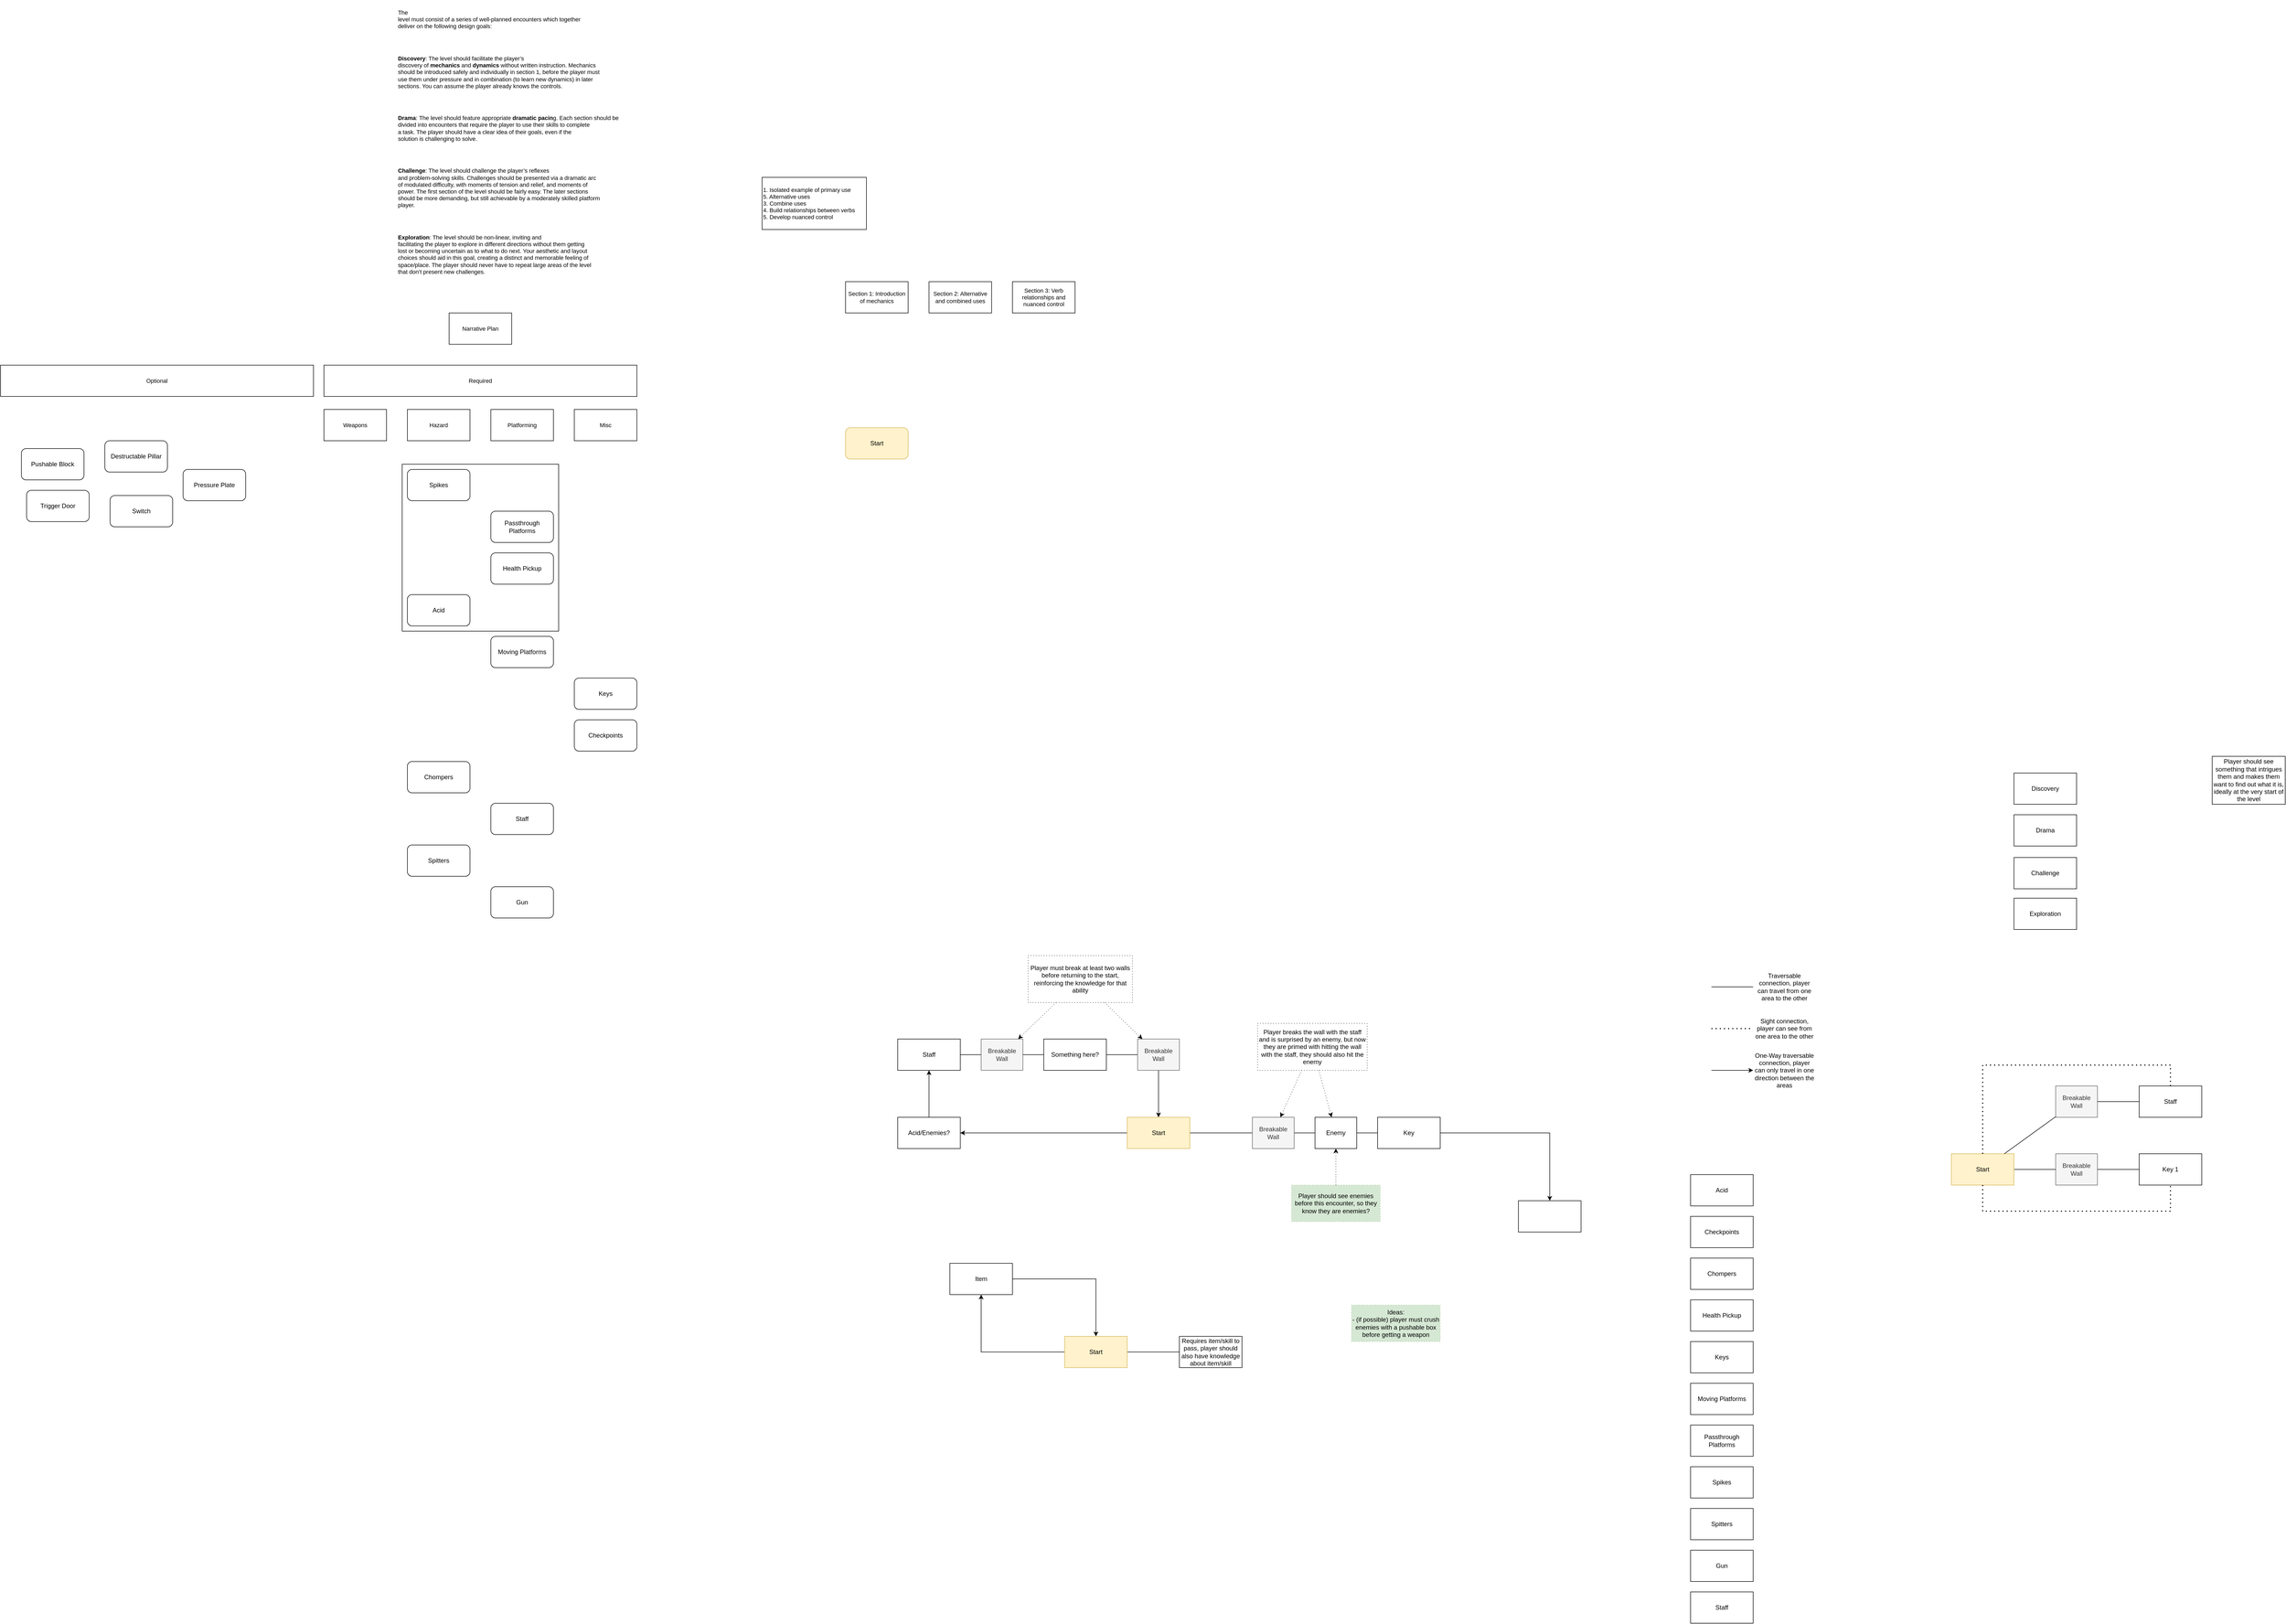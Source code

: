 <mxfile version="21.2.8" type="device">
  <diagram name="brainstorming" id="DPRoERqRR_pG9GchBE5e">
    <mxGraphModel dx="3593" dy="1739" grid="1" gridSize="10" guides="1" tooltips="1" connect="1" arrows="1" fold="1" page="0" pageScale="1" pageWidth="827" pageHeight="1169" math="0" shadow="0">
      <root>
        <mxCell id="0" />
        <mxCell id="1" parent="0" />
        <mxCell id="bWfCDgar9gF63O39ZOi7-63" value="" style="rounded=0;whiteSpace=wrap;html=1;fontFamily=Helvetica;fontSize=11;fontColor=default;" vertex="1" parent="1">
          <mxGeometry x="-1090" y="110" width="300" height="320" as="geometry" />
        </mxCell>
        <mxCell id="yx6jJu0DkROf84uWze2I-20" style="edgeStyle=orthogonalEdgeStyle;rounded=0;orthogonalLoop=1;jettySize=auto;html=1;" parent="1" source="yx6jJu0DkROf84uWze2I-28" target="yx6jJu0DkROf84uWze2I-6" edge="1">
          <mxGeometry relative="1" as="geometry" />
        </mxCell>
        <mxCell id="yx6jJu0DkROf84uWze2I-41" style="edgeStyle=orthogonalEdgeStyle;rounded=0;orthogonalLoop=1;jettySize=auto;html=1;" parent="1" source="yx6jJu0DkROf84uWze2I-3" target="yx6jJu0DkROf84uWze2I-40" edge="1">
          <mxGeometry relative="1" as="geometry" />
        </mxCell>
        <mxCell id="yx6jJu0DkROf84uWze2I-3" value="Key" style="rounded=0;whiteSpace=wrap;html=1;" parent="1" vertex="1">
          <mxGeometry x="780" y="1362" width="120" height="60" as="geometry" />
        </mxCell>
        <mxCell id="yx6jJu0DkROf84uWze2I-5" value="" style="endArrow=none;html=1;rounded=0;" parent="1" source="yx6jJu0DkROf84uWze2I-39" target="yx6jJu0DkROf84uWze2I-2" edge="1">
          <mxGeometry width="50" height="50" relative="1" as="geometry">
            <mxPoint x="425" y="1392" as="sourcePoint" />
            <mxPoint x="760" y="1445" as="targetPoint" />
          </mxGeometry>
        </mxCell>
        <mxCell id="yx6jJu0DkROf84uWze2I-17" style="edgeStyle=orthogonalEdgeStyle;rounded=0;orthogonalLoop=1;jettySize=auto;html=1;endArrow=none;endFill=0;" parent="1" source="yx6jJu0DkROf84uWze2I-2" target="yx6jJu0DkROf84uWze2I-14" edge="1">
          <mxGeometry relative="1" as="geometry" />
        </mxCell>
        <mxCell id="yx6jJu0DkROf84uWze2I-2" value="Breakable Wall" style="rounded=0;whiteSpace=wrap;html=1;fillColor=#f5f5f5;fontColor=#333333;strokeColor=#666666;" parent="1" vertex="1">
          <mxGeometry x="540" y="1362" width="80" height="60" as="geometry" />
        </mxCell>
        <mxCell id="yx6jJu0DkROf84uWze2I-6" value="Staff" style="rounded=0;whiteSpace=wrap;html=1;" parent="1" vertex="1">
          <mxGeometry x="-140" y="1212" width="120" height="60" as="geometry" />
        </mxCell>
        <mxCell id="yx6jJu0DkROf84uWze2I-11" value="" style="endArrow=none;html=1;rounded=0;endFill=0;edgeStyle=orthogonalEdgeStyle;" parent="1" source="yx6jJu0DkROf84uWze2I-23" target="yx6jJu0DkROf84uWze2I-10" edge="1">
          <mxGeometry width="50" height="50" relative="1" as="geometry">
            <mxPoint x="120" y="1202" as="sourcePoint" />
            <mxPoint x="360" y="1362" as="targetPoint" />
          </mxGeometry>
        </mxCell>
        <mxCell id="yx6jJu0DkROf84uWze2I-19" style="edgeStyle=orthogonalEdgeStyle;rounded=0;orthogonalLoop=1;jettySize=auto;html=1;" parent="1" source="yx6jJu0DkROf84uWze2I-10" target="yx6jJu0DkROf84uWze2I-39" edge="1">
          <mxGeometry relative="1" as="geometry">
            <mxPoint x="360" y="1352" as="targetPoint" />
          </mxGeometry>
        </mxCell>
        <mxCell id="yx6jJu0DkROf84uWze2I-10" value="Breakable Wall" style="rounded=0;whiteSpace=wrap;html=1;fillColor=#f5f5f5;fontColor=#333333;strokeColor=#666666;" parent="1" vertex="1">
          <mxGeometry x="320" y="1212" width="80" height="60" as="geometry" />
        </mxCell>
        <mxCell id="yx6jJu0DkROf84uWze2I-34" style="edgeStyle=orthogonalEdgeStyle;rounded=0;orthogonalLoop=1;jettySize=auto;html=1;endArrow=none;endFill=0;" parent="1" source="yx6jJu0DkROf84uWze2I-14" target="yx6jJu0DkROf84uWze2I-3" edge="1">
          <mxGeometry relative="1" as="geometry" />
        </mxCell>
        <mxCell id="yx6jJu0DkROf84uWze2I-14" value="Enemy" style="rounded=0;whiteSpace=wrap;html=1;" parent="1" vertex="1">
          <mxGeometry x="660" y="1362" width="80" height="60" as="geometry" />
        </mxCell>
        <mxCell id="yx6jJu0DkROf84uWze2I-16" value="Player breaks the wall with the staff and is surprised by an enemy, but now they are primed with hitting the wall with the staff, they should also hit the enemy" style="rounded=0;whiteSpace=wrap;dashed=1;strokeColor=default;dashPattern=1 4;perimeterSpacing=0;" parent="1" vertex="1">
          <mxGeometry x="550" y="1182" width="210" height="90" as="geometry" />
        </mxCell>
        <mxCell id="yx6jJu0DkROf84uWze2I-18" value="Player must break at least two walls before returning to the start, reinforcing the knowledge for that ability" style="rounded=0;whiteSpace=wrap;dashed=1;strokeColor=default;dashPattern=1 4;perimeterSpacing=0;" parent="1" vertex="1">
          <mxGeometry x="110" y="1052" width="200" height="90" as="geometry" />
        </mxCell>
        <mxCell id="yx6jJu0DkROf84uWze2I-22" value="" style="endArrow=none;html=1;rounded=0;endFill=0;edgeStyle=orthogonalEdgeStyle;" parent="1" source="yx6jJu0DkROf84uWze2I-6" target="yx6jJu0DkROf84uWze2I-21" edge="1">
          <mxGeometry width="50" height="50" relative="1" as="geometry">
            <mxPoint x="-30" y="1242" as="sourcePoint" />
            <mxPoint x="210" y="1242" as="targetPoint" />
          </mxGeometry>
        </mxCell>
        <mxCell id="yx6jJu0DkROf84uWze2I-21" value="Breakable Wall" style="rounded=0;whiteSpace=wrap;html=1;fillColor=#f5f5f5;fontColor=#333333;strokeColor=#666666;" parent="1" vertex="1">
          <mxGeometry x="20" y="1212" width="80" height="60" as="geometry" />
        </mxCell>
        <mxCell id="yx6jJu0DkROf84uWze2I-24" value="" style="endArrow=none;html=1;rounded=0;endFill=0;edgeStyle=orthogonalEdgeStyle;" parent="1" source="yx6jJu0DkROf84uWze2I-21" target="yx6jJu0DkROf84uWze2I-23" edge="1">
          <mxGeometry width="50" height="50" relative="1" as="geometry">
            <mxPoint x="90" y="1242" as="sourcePoint" />
            <mxPoint x="320" y="1242" as="targetPoint" />
          </mxGeometry>
        </mxCell>
        <mxCell id="yx6jJu0DkROf84uWze2I-23" value="Something here?" style="rounded=0;whiteSpace=wrap;html=1;" parent="1" vertex="1">
          <mxGeometry x="140" y="1212" width="120" height="60" as="geometry" />
        </mxCell>
        <mxCell id="yx6jJu0DkROf84uWze2I-26" value="" style="endArrow=classic;html=1;rounded=0;dashed=1;dashPattern=1 4;" parent="1" source="yx6jJu0DkROf84uWze2I-18" target="yx6jJu0DkROf84uWze2I-21" edge="1">
          <mxGeometry width="50" height="50" relative="1" as="geometry">
            <mxPoint y="1202" as="sourcePoint" />
            <mxPoint x="50" y="1152" as="targetPoint" />
          </mxGeometry>
        </mxCell>
        <mxCell id="yx6jJu0DkROf84uWze2I-27" value="" style="endArrow=classic;html=1;rounded=0;dashed=1;dashPattern=1 4;" parent="1" source="yx6jJu0DkROf84uWze2I-18" target="yx6jJu0DkROf84uWze2I-10" edge="1">
          <mxGeometry width="50" height="50" relative="1" as="geometry">
            <mxPoint x="172" y="1132" as="sourcePoint" />
            <mxPoint x="95" y="1222" as="targetPoint" />
          </mxGeometry>
        </mxCell>
        <mxCell id="yx6jJu0DkROf84uWze2I-29" value="" style="edgeStyle=orthogonalEdgeStyle;rounded=0;orthogonalLoop=1;jettySize=auto;html=1;" parent="1" source="yx6jJu0DkROf84uWze2I-39" target="yx6jJu0DkROf84uWze2I-28" edge="1">
          <mxGeometry relative="1" as="geometry">
            <mxPoint x="295" y="1392" as="sourcePoint" />
            <mxPoint x="-80" y="1272" as="targetPoint" />
          </mxGeometry>
        </mxCell>
        <mxCell id="yx6jJu0DkROf84uWze2I-28" value="Acid/Enemies?" style="rounded=0;whiteSpace=wrap;html=1;" parent="1" vertex="1">
          <mxGeometry x="-140" y="1362" width="120" height="60" as="geometry" />
        </mxCell>
        <mxCell id="yx6jJu0DkROf84uWze2I-30" value="" style="endArrow=classic;html=1;rounded=0;dashed=1;dashPattern=1 4;" parent="1" source="yx6jJu0DkROf84uWze2I-16" target="yx6jJu0DkROf84uWze2I-2" edge="1">
          <mxGeometry width="50" height="50" relative="1" as="geometry">
            <mxPoint x="570.45" y="1222" as="sourcePoint" />
            <mxPoint x="642.45" y="1292" as="targetPoint" />
          </mxGeometry>
        </mxCell>
        <mxCell id="yx6jJu0DkROf84uWze2I-31" value="" style="endArrow=classic;html=1;rounded=0;dashed=1;dashPattern=1 4;" parent="1" source="yx6jJu0DkROf84uWze2I-16" target="yx6jJu0DkROf84uWze2I-14" edge="1">
          <mxGeometry width="50" height="50" relative="1" as="geometry">
            <mxPoint x="770.8" y="1232" as="sourcePoint" />
            <mxPoint x="678.8" y="1362" as="targetPoint" />
          </mxGeometry>
        </mxCell>
        <mxCell id="yx6jJu0DkROf84uWze2I-32" value="Player should see enemies before this encounter, so they know they are enemies?" style="rounded=0;whiteSpace=wrap;dashed=1;strokeColor=#82b366;dashPattern=1 4;perimeterSpacing=0;fillColor=#d5e8d4;" parent="1" vertex="1">
          <mxGeometry x="615" y="1492" width="170" height="70" as="geometry" />
        </mxCell>
        <mxCell id="yx6jJu0DkROf84uWze2I-33" value="" style="endArrow=classic;html=1;rounded=0;dashed=1;dashPattern=1 4;" parent="1" source="yx6jJu0DkROf84uWze2I-32" target="yx6jJu0DkROf84uWze2I-14" edge="1">
          <mxGeometry width="50" height="50" relative="1" as="geometry">
            <mxPoint x="629.73" y="1462" as="sourcePoint" />
            <mxPoint x="654.73" y="1552" as="targetPoint" />
          </mxGeometry>
        </mxCell>
        <mxCell id="yx6jJu0DkROf84uWze2I-39" value="Start" style="rounded=0;whiteSpace=wrap;html=1;fillColor=#fff2cc;strokeColor=#d6b656;" parent="1" vertex="1">
          <mxGeometry x="300" y="1362" width="120" height="60" as="geometry" />
        </mxCell>
        <mxCell id="yx6jJu0DkROf84uWze2I-40" value="" style="rounded=0;whiteSpace=wrap;html=1;" parent="1" vertex="1">
          <mxGeometry x="1050" y="1522" width="120" height="60" as="geometry" />
        </mxCell>
        <mxCell id="yx6jJu0DkROf84uWze2I-64" style="edgeStyle=orthogonalEdgeStyle;rounded=0;orthogonalLoop=1;jettySize=auto;html=1;" parent="1" source="yx6jJu0DkROf84uWze2I-61" target="yx6jJu0DkROf84uWze2I-62" edge="1">
          <mxGeometry relative="1" as="geometry" />
        </mxCell>
        <mxCell id="yx6jJu0DkROf84uWze2I-66" style="edgeStyle=orthogonalEdgeStyle;rounded=0;orthogonalLoop=1;jettySize=auto;html=1;endArrow=none;endFill=0;" parent="1" source="yx6jJu0DkROf84uWze2I-61" target="yx6jJu0DkROf84uWze2I-63" edge="1">
          <mxGeometry relative="1" as="geometry" />
        </mxCell>
        <mxCell id="yx6jJu0DkROf84uWze2I-61" value="Start" style="rounded=0;whiteSpace=wrap;html=1;fillColor=#fff2cc;strokeColor=#d6b656;" parent="1" vertex="1">
          <mxGeometry x="180" y="1782" width="120" height="60" as="geometry" />
        </mxCell>
        <mxCell id="yx6jJu0DkROf84uWze2I-65" style="edgeStyle=orthogonalEdgeStyle;rounded=0;orthogonalLoop=1;jettySize=auto;html=1;" parent="1" source="yx6jJu0DkROf84uWze2I-62" target="yx6jJu0DkROf84uWze2I-61" edge="1">
          <mxGeometry relative="1" as="geometry" />
        </mxCell>
        <mxCell id="yx6jJu0DkROf84uWze2I-62" value="Item" style="rounded=0;whiteSpace=wrap;html=1;" parent="1" vertex="1">
          <mxGeometry x="-40" y="1642" width="120" height="60" as="geometry" />
        </mxCell>
        <mxCell id="yx6jJu0DkROf84uWze2I-63" value="Requires item/skill to pass, player should also have knowledge about item/skill" style="rounded=0;whiteSpace=wrap;html=1;" parent="1" vertex="1">
          <mxGeometry x="400" y="1782" width="120" height="60" as="geometry" />
        </mxCell>
        <mxCell id="yx6jJu0DkROf84uWze2I-67" value="Ideas:&#xa;- (if possible) player must crush enemies with a pushable box before getting a weapon" style="rounded=0;whiteSpace=wrap;dashed=1;strokeColor=#82b366;dashPattern=1 4;perimeterSpacing=0;fillColor=#d5e8d4;align=center;" parent="1" vertex="1">
          <mxGeometry x="730" y="1722" width="170" height="70" as="geometry" />
        </mxCell>
        <mxCell id="bWfCDgar9gF63O39ZOi7-1" value="Staff" style="rounded=0;whiteSpace=wrap;html=1;" vertex="1" parent="1">
          <mxGeometry x="2240" y="1302" width="120" height="60" as="geometry" />
        </mxCell>
        <mxCell id="bWfCDgar9gF63O39ZOi7-2" value="Breakable Wall" style="rounded=0;whiteSpace=wrap;html=1;fillColor=#f5f5f5;fontColor=#333333;strokeColor=#666666;" vertex="1" parent="1">
          <mxGeometry x="2080" y="1432" width="80" height="60" as="geometry" />
        </mxCell>
        <mxCell id="bWfCDgar9gF63O39ZOi7-3" style="edgeStyle=orthogonalEdgeStyle;rounded=0;orthogonalLoop=1;jettySize=auto;html=1;endArrow=none;endFill=0;" edge="1" parent="1" source="bWfCDgar9gF63O39ZOi7-4" target="bWfCDgar9gF63O39ZOi7-2">
          <mxGeometry relative="1" as="geometry" />
        </mxCell>
        <mxCell id="bWfCDgar9gF63O39ZOi7-4" value="Start" style="rounded=0;whiteSpace=wrap;html=1;fillColor=#fff2cc;strokeColor=#d6b656;" vertex="1" parent="1">
          <mxGeometry x="1880" y="1432" width="120" height="60" as="geometry" />
        </mxCell>
        <mxCell id="bWfCDgar9gF63O39ZOi7-5" value="" style="group;" vertex="1" connectable="0" parent="1">
          <mxGeometry x="1380" y="1472" width="120" height="860" as="geometry" />
        </mxCell>
        <mxCell id="bWfCDgar9gF63O39ZOi7-6" value="Acid" style="rounded=0;whiteSpace=wrap;html=1;" vertex="1" parent="bWfCDgar9gF63O39ZOi7-5">
          <mxGeometry width="120" height="60" as="geometry" />
        </mxCell>
        <mxCell id="bWfCDgar9gF63O39ZOi7-7" value="Checkpoints" style="rounded=0;whiteSpace=wrap;html=1;" vertex="1" parent="bWfCDgar9gF63O39ZOi7-5">
          <mxGeometry y="80" width="120" height="60" as="geometry" />
        </mxCell>
        <mxCell id="bWfCDgar9gF63O39ZOi7-8" value="Chompers" style="rounded=0;whiteSpace=wrap;html=1;" vertex="1" parent="bWfCDgar9gF63O39ZOi7-5">
          <mxGeometry y="160" width="120" height="60" as="geometry" />
        </mxCell>
        <mxCell id="bWfCDgar9gF63O39ZOi7-9" value="Health Pickup" style="rounded=0;whiteSpace=wrap;html=1;" vertex="1" parent="bWfCDgar9gF63O39ZOi7-5">
          <mxGeometry y="240" width="120" height="60" as="geometry" />
        </mxCell>
        <mxCell id="bWfCDgar9gF63O39ZOi7-10" value="Keys" style="rounded=0;whiteSpace=wrap;html=1;" vertex="1" parent="bWfCDgar9gF63O39ZOi7-5">
          <mxGeometry y="320" width="120" height="60" as="geometry" />
        </mxCell>
        <mxCell id="bWfCDgar9gF63O39ZOi7-11" value="Moving Platforms" style="rounded=0;whiteSpace=wrap;html=1;" vertex="1" parent="bWfCDgar9gF63O39ZOi7-5">
          <mxGeometry y="400" width="120" height="60" as="geometry" />
        </mxCell>
        <mxCell id="bWfCDgar9gF63O39ZOi7-12" value="Passthrough Platforms" style="rounded=0;whiteSpace=wrap;html=1;" vertex="1" parent="bWfCDgar9gF63O39ZOi7-5">
          <mxGeometry y="480" width="120" height="60" as="geometry" />
        </mxCell>
        <mxCell id="bWfCDgar9gF63O39ZOi7-13" value="Spikes" style="rounded=0;whiteSpace=wrap;html=1;" vertex="1" parent="bWfCDgar9gF63O39ZOi7-5">
          <mxGeometry y="560" width="120" height="60" as="geometry" />
        </mxCell>
        <mxCell id="bWfCDgar9gF63O39ZOi7-14" value="Spitters" style="rounded=0;whiteSpace=wrap;html=1;" vertex="1" parent="bWfCDgar9gF63O39ZOi7-5">
          <mxGeometry y="640" width="120" height="60" as="geometry" />
        </mxCell>
        <mxCell id="bWfCDgar9gF63O39ZOi7-15" value="Gun" style="rounded=0;whiteSpace=wrap;html=1;" vertex="1" parent="bWfCDgar9gF63O39ZOi7-5">
          <mxGeometry y="720" width="120" height="60" as="geometry" />
        </mxCell>
        <mxCell id="bWfCDgar9gF63O39ZOi7-16" value="Staff" style="rounded=0;whiteSpace=wrap;html=1;" vertex="1" parent="bWfCDgar9gF63O39ZOi7-5">
          <mxGeometry y="800" width="120" height="60" as="geometry" />
        </mxCell>
        <mxCell id="bWfCDgar9gF63O39ZOi7-17" value="Key 1" style="rounded=0;whiteSpace=wrap;html=1;" vertex="1" parent="1">
          <mxGeometry x="2240" y="1432" width="120" height="60" as="geometry" />
        </mxCell>
        <mxCell id="bWfCDgar9gF63O39ZOi7-18" value="" style="endArrow=none;html=1;rounded=0;" edge="1" parent="1" source="bWfCDgar9gF63O39ZOi7-2" target="bWfCDgar9gF63O39ZOi7-17">
          <mxGeometry width="50" height="50" relative="1" as="geometry">
            <mxPoint x="2130" y="1582" as="sourcePoint" />
            <mxPoint x="2180" y="1532" as="targetPoint" />
          </mxGeometry>
        </mxCell>
        <mxCell id="bWfCDgar9gF63O39ZOi7-19" value="Breakable Wall" style="rounded=0;whiteSpace=wrap;html=1;fillColor=#f5f5f5;fontColor=#333333;strokeColor=#666666;" vertex="1" parent="1">
          <mxGeometry x="2080" y="1302" width="80" height="60" as="geometry" />
        </mxCell>
        <mxCell id="bWfCDgar9gF63O39ZOi7-20" value="" style="endArrow=none;html=1;rounded=0;" edge="1" parent="1" source="bWfCDgar9gF63O39ZOi7-4" target="bWfCDgar9gF63O39ZOi7-19">
          <mxGeometry width="50" height="50" relative="1" as="geometry">
            <mxPoint x="1940" y="1402" as="sourcePoint" />
            <mxPoint x="1990" y="1352" as="targetPoint" />
          </mxGeometry>
        </mxCell>
        <mxCell id="bWfCDgar9gF63O39ZOi7-21" value="" style="endArrow=none;html=1;rounded=0;" edge="1" parent="1" source="bWfCDgar9gF63O39ZOi7-19" target="bWfCDgar9gF63O39ZOi7-1">
          <mxGeometry width="50" height="50" relative="1" as="geometry">
            <mxPoint x="2090" y="1252" as="sourcePoint" />
            <mxPoint x="2140" y="1202" as="targetPoint" />
          </mxGeometry>
        </mxCell>
        <mxCell id="bWfCDgar9gF63O39ZOi7-22" value="" style="endArrow=none;dashed=1;html=1;dashPattern=1 3;strokeWidth=2;rounded=0;" edge="1" parent="1" source="bWfCDgar9gF63O39ZOi7-4" target="bWfCDgar9gF63O39ZOi7-17">
          <mxGeometry width="50" height="50" relative="1" as="geometry">
            <mxPoint x="2050" y="1632" as="sourcePoint" />
            <mxPoint x="2100" y="1582" as="targetPoint" />
            <Array as="points">
              <mxPoint x="1940" y="1542" />
              <mxPoint x="2300" y="1542" />
            </Array>
          </mxGeometry>
        </mxCell>
        <mxCell id="bWfCDgar9gF63O39ZOi7-23" value="" style="endArrow=none;dashed=1;html=1;dashPattern=1 3;strokeWidth=2;rounded=0;" edge="1" parent="1" source="bWfCDgar9gF63O39ZOi7-4" target="bWfCDgar9gF63O39ZOi7-1">
          <mxGeometry width="50" height="50" relative="1" as="geometry">
            <mxPoint x="1990" y="1402" as="sourcePoint" />
            <mxPoint x="2040" y="1352" as="targetPoint" />
            <Array as="points">
              <mxPoint x="1940" y="1262" />
              <mxPoint x="2300" y="1262" />
            </Array>
          </mxGeometry>
        </mxCell>
        <mxCell id="bWfCDgar9gF63O39ZOi7-24" value="" style="group;" vertex="1" connectable="0" parent="1">
          <mxGeometry x="1420" y="1072" width="200" height="240" as="geometry" />
        </mxCell>
        <mxCell id="bWfCDgar9gF63O39ZOi7-25" value="" style="endArrow=none;html=1;rounded=0;" edge="1" parent="bWfCDgar9gF63O39ZOi7-24">
          <mxGeometry width="50" height="50" relative="1" as="geometry">
            <mxPoint y="40" as="sourcePoint" />
            <mxPoint x="80" y="40" as="targetPoint" />
          </mxGeometry>
        </mxCell>
        <mxCell id="bWfCDgar9gF63O39ZOi7-26" value="Sight connection, player can see from one area to the other" style="text;html=1;strokeColor=none;fillColor=none;align=center;verticalAlign=middle;whiteSpace=wrap;rounded=0;" vertex="1" parent="bWfCDgar9gF63O39ZOi7-24">
          <mxGeometry x="80" y="80" width="120" height="80" as="geometry" />
        </mxCell>
        <mxCell id="bWfCDgar9gF63O39ZOi7-27" value="Traversable connection, player can travel from one area to the other" style="text;html=1;strokeColor=none;fillColor=none;align=center;verticalAlign=middle;whiteSpace=wrap;rounded=0;" vertex="1" parent="bWfCDgar9gF63O39ZOi7-24">
          <mxGeometry x="80" width="120" height="80" as="geometry" />
        </mxCell>
        <mxCell id="bWfCDgar9gF63O39ZOi7-28" value="" style="endArrow=none;dashed=1;html=1;dashPattern=1 3;strokeWidth=2;rounded=0;" edge="1" parent="bWfCDgar9gF63O39ZOi7-24">
          <mxGeometry width="50" height="50" relative="1" as="geometry">
            <mxPoint y="120" as="sourcePoint" />
            <mxPoint x="80" y="120" as="targetPoint" />
          </mxGeometry>
        </mxCell>
        <mxCell id="bWfCDgar9gF63O39ZOi7-29" value="" style="endArrow=classic;html=1;rounded=0;" edge="1" parent="bWfCDgar9gF63O39ZOi7-24">
          <mxGeometry width="50" height="50" relative="1" as="geometry">
            <mxPoint y="200" as="sourcePoint" />
            <mxPoint x="80" y="200" as="targetPoint" />
          </mxGeometry>
        </mxCell>
        <mxCell id="bWfCDgar9gF63O39ZOi7-30" value="One-Way traversable connection, player can only travel in one direction between the areas" style="text;html=1;strokeColor=none;fillColor=none;align=center;verticalAlign=middle;whiteSpace=wrap;rounded=0;" vertex="1" parent="bWfCDgar9gF63O39ZOi7-24">
          <mxGeometry x="80" y="160" width="120" height="80" as="geometry" />
        </mxCell>
        <mxCell id="bWfCDgar9gF63O39ZOi7-31" value="Player should see something that intrigues them and makes them want to find out what it is, ideally at the very start of the level" style="rounded=0;whiteSpace=wrap;html=1;" vertex="1" parent="1">
          <mxGeometry x="2380" y="670" width="140" height="92" as="geometry" />
        </mxCell>
        <mxCell id="bWfCDgar9gF63O39ZOi7-32" value="Drama" style="rounded=0;whiteSpace=wrap;html=1;" vertex="1" parent="1">
          <mxGeometry x="2000" y="782" width="120" height="60" as="geometry" />
        </mxCell>
        <mxCell id="bWfCDgar9gF63O39ZOi7-33" value="Discovery" style="rounded=0;whiteSpace=wrap;html=1;" vertex="1" parent="1">
          <mxGeometry x="2000" y="702" width="120" height="60" as="geometry" />
        </mxCell>
        <mxCell id="bWfCDgar9gF63O39ZOi7-34" value="Challenge" style="rounded=0;whiteSpace=wrap;html=1;" vertex="1" parent="1">
          <mxGeometry x="2000" y="864" width="120" height="60" as="geometry" />
        </mxCell>
        <mxCell id="bWfCDgar9gF63O39ZOi7-35" value="Exploration" style="rounded=0;whiteSpace=wrap;html=1;" vertex="1" parent="1">
          <mxGeometry x="2000" y="942" width="120" height="60" as="geometry" />
        </mxCell>
        <mxCell id="bWfCDgar9gF63O39ZOi7-36" value="&lt;p&gt;The&#xa;level must consist of a series of well-planned encounters which together&#xa;deliver on the following design goals:&lt;/p&gt;&#xa;&#xa;&lt;p&gt;&lt;b&gt;Discovery&lt;/b&gt;: The level should facilitate the player’s&#xa;discovery of &lt;b&gt;mechanics&lt;/b&gt; and &lt;b&gt;dynamics&lt;/b&gt; without written instruction. Mechanics&#xa;should be introduced safely and individually in section 1, before the player must&#xa;use them under pressure and in combination (to learn new dynamics) in later&#xa;sections. You can assume the player already knows the controls.&lt;/p&gt;&#xa;&#xa;&lt;p&gt;&lt;b&gt;Drama&lt;/b&gt;:&amp;nbsp;The level should feature appropriate &lt;b&gt;dramatic pacin&lt;/b&gt;g. Each section should be&#xa;divided into encounters that require the player to use their skills to complete&#xa;a task. The player should have a clear idea of their goals, even if the&#xa;solution is challenging to solve.&lt;/p&gt;&#xa;&#xa;&lt;p&gt;&lt;b&gt;Challenge&lt;/b&gt;: The level should challenge the player’s reflexes&#xa;and problem-solving skills. Challenges should be presented via a dramatic arc&#xa;of modulated difficulty, with moments of tension and relief, and moments of&#xa;power. The first section of the level should be fairly easy. The later sections&#xa;should be more demanding, but still achievable by a moderately skilled platform&#xa;player.&lt;/p&gt;&#xa;&#xa;&lt;p&gt;&lt;b&gt;Exploration&lt;/b&gt;: The level should be non-linear, inviting and&#xa;facilitating the player to explore in different directions without them getting&#xa;lost or becoming uncertain as to what to do next. Your aesthetic and layout&#xa;choices should aid in this goal, creating a distinct and memorable feeling of&#xa;space/place. The player should never have to repeat large areas of the level&#xa;that don’t present new challenges.&lt;/p&gt;" style="text;whiteSpace=wrap;html=1;fontSize=11;fontFamily=Helvetica;fontColor=default;" vertex="1" parent="1">
          <mxGeometry x="-1100" y="-780" width="460" height="560" as="geometry" />
        </mxCell>
        <mxCell id="bWfCDgar9gF63O39ZOi7-39" value="Narrative Plan" style="rounded=0;whiteSpace=wrap;html=1;fontFamily=Helvetica;fontSize=11;fontColor=default;" vertex="1" parent="1">
          <mxGeometry x="-1000" y="-180" width="120" height="60" as="geometry" />
        </mxCell>
        <mxCell id="yx6jJu0DkROf84uWze2I-47" value="Acid" style="rounded=1;whiteSpace=wrap;html=1;perimeterSpacing=0;" parent="1" vertex="1">
          <mxGeometry x="-1080" y="360" width="120" height="60" as="geometry" />
        </mxCell>
        <mxCell id="yx6jJu0DkROf84uWze2I-48" value="Checkpoints" style="rounded=1;whiteSpace=wrap;html=1;perimeterSpacing=0;" parent="1" vertex="1">
          <mxGeometry x="-760" y="600" width="120" height="60" as="geometry" />
        </mxCell>
        <mxCell id="yx6jJu0DkROf84uWze2I-49" value="Chompers" style="rounded=1;whiteSpace=wrap;html=1;perimeterSpacing=0;" parent="1" vertex="1">
          <mxGeometry x="-1080" y="680" width="120" height="60" as="geometry" />
        </mxCell>
        <mxCell id="yx6jJu0DkROf84uWze2I-50" value="Health Pickup" style="rounded=1;whiteSpace=wrap;html=1;perimeterSpacing=0;" parent="1" vertex="1">
          <mxGeometry x="-920" y="280" width="120" height="60" as="geometry" />
        </mxCell>
        <mxCell id="yx6jJu0DkROf84uWze2I-51" value="Keys" style="rounded=1;whiteSpace=wrap;html=1;perimeterSpacing=0;" parent="1" vertex="1">
          <mxGeometry x="-760" y="520" width="120" height="60" as="geometry" />
        </mxCell>
        <mxCell id="yx6jJu0DkROf84uWze2I-52" value="Moving Platforms" style="rounded=1;whiteSpace=wrap;html=1;perimeterSpacing=0;" parent="1" vertex="1">
          <mxGeometry x="-920" y="440" width="120" height="60" as="geometry" />
        </mxCell>
        <mxCell id="yx6jJu0DkROf84uWze2I-53" value="Passthrough Platforms" style="rounded=1;whiteSpace=wrap;html=1;perimeterSpacing=0;" parent="1" vertex="1">
          <mxGeometry x="-920" y="200" width="120" height="60" as="geometry" />
        </mxCell>
        <mxCell id="yx6jJu0DkROf84uWze2I-54" value="Spikes" style="rounded=1;whiteSpace=wrap;html=1;perimeterSpacing=0;" parent="1" vertex="1">
          <mxGeometry x="-1080" y="120" width="120" height="60" as="geometry" />
        </mxCell>
        <mxCell id="yx6jJu0DkROf84uWze2I-55" value="Spitters" style="rounded=1;whiteSpace=wrap;html=1;perimeterSpacing=0;" parent="1" vertex="1">
          <mxGeometry x="-1080" y="840" width="120" height="60" as="geometry" />
        </mxCell>
        <mxCell id="yx6jJu0DkROf84uWze2I-56" value="Gun" style="rounded=1;whiteSpace=wrap;html=1;perimeterSpacing=0;" parent="1" vertex="1">
          <mxGeometry x="-920" y="920" width="120" height="60" as="geometry" />
        </mxCell>
        <mxCell id="yx6jJu0DkROf84uWze2I-57" value="Staff" style="rounded=1;whiteSpace=wrap;html=1;perimeterSpacing=0;" parent="1" vertex="1">
          <mxGeometry x="-920" y="760" width="120" height="60" as="geometry" />
        </mxCell>
        <mxCell id="bWfCDgar9gF63O39ZOi7-51" value="Weapons" style="rounded=0;whiteSpace=wrap;html=1;fontFamily=Helvetica;fontSize=11;fontColor=default;" vertex="1" parent="1">
          <mxGeometry x="-1240" y="5" width="120" height="60" as="geometry" />
        </mxCell>
        <mxCell id="bWfCDgar9gF63O39ZOi7-52" value="Hazard" style="rounded=0;whiteSpace=wrap;html=1;fontFamily=Helvetica;fontSize=11;fontColor=default;" vertex="1" parent="1">
          <mxGeometry x="-1080" y="5" width="120" height="60" as="geometry" />
        </mxCell>
        <mxCell id="bWfCDgar9gF63O39ZOi7-53" value="Platforming" style="rounded=0;whiteSpace=wrap;html=1;fontFamily=Helvetica;fontSize=11;fontColor=default;" vertex="1" parent="1">
          <mxGeometry x="-920" y="5" width="120" height="60" as="geometry" />
        </mxCell>
        <mxCell id="bWfCDgar9gF63O39ZOi7-54" value="Misc" style="rounded=0;whiteSpace=wrap;html=1;fontFamily=Helvetica;fontSize=11;fontColor=default;" vertex="1" parent="1">
          <mxGeometry x="-760" y="5" width="120" height="60" as="geometry" />
        </mxCell>
        <mxCell id="bWfCDgar9gF63O39ZOi7-56" value="Required" style="rounded=0;whiteSpace=wrap;html=1;fontFamily=Helvetica;fontSize=11;fontColor=default;" vertex="1" parent="1">
          <mxGeometry x="-1240" y="-80" width="600" height="60" as="geometry" />
        </mxCell>
        <mxCell id="bWfCDgar9gF63O39ZOi7-57" value="Optional" style="rounded=0;whiteSpace=wrap;html=1;fontFamily=Helvetica;fontSize=11;fontColor=default;" vertex="1" parent="1">
          <mxGeometry x="-1860" y="-80" width="600" height="60" as="geometry" />
        </mxCell>
        <mxCell id="bWfCDgar9gF63O39ZOi7-58" value="Destructable Pillar" style="rounded=1;whiteSpace=wrap;html=1;perimeterSpacing=0;" vertex="1" parent="1">
          <mxGeometry x="-1660" y="65" width="120" height="60" as="geometry" />
        </mxCell>
        <mxCell id="bWfCDgar9gF63O39ZOi7-59" value="Pressure Plate" style="rounded=1;whiteSpace=wrap;html=1;perimeterSpacing=0;" vertex="1" parent="1">
          <mxGeometry x="-1510" y="120" width="120" height="60" as="geometry" />
        </mxCell>
        <mxCell id="bWfCDgar9gF63O39ZOi7-60" value="Trigger Door" style="rounded=1;whiteSpace=wrap;html=1;perimeterSpacing=0;" vertex="1" parent="1">
          <mxGeometry x="-1810" y="160" width="120" height="60" as="geometry" />
        </mxCell>
        <mxCell id="bWfCDgar9gF63O39ZOi7-61" value="Switch" style="rounded=1;whiteSpace=wrap;html=1;perimeterSpacing=0;" vertex="1" parent="1">
          <mxGeometry x="-1650" y="170" width="120" height="60" as="geometry" />
        </mxCell>
        <mxCell id="bWfCDgar9gF63O39ZOi7-62" value="Pushable Block" style="rounded=1;whiteSpace=wrap;html=1;perimeterSpacing=0;" vertex="1" parent="1">
          <mxGeometry x="-1820" y="80" width="120" height="60" as="geometry" />
        </mxCell>
        <mxCell id="6qboH_0hDebkC7RI3ulS-1" value="Section 1: Introduction of mechanics" style="rounded=0;whiteSpace=wrap;html=1;fontFamily=Helvetica;fontSize=11;fontColor=default;" vertex="1" parent="1">
          <mxGeometry x="-240" y="-240" width="120" height="60" as="geometry" />
        </mxCell>
        <mxCell id="6qboH_0hDebkC7RI3ulS-2" value="Section 2: Alternative and combined uses" style="rounded=0;whiteSpace=wrap;html=1;fontFamily=Helvetica;fontSize=11;fontColor=default;" vertex="1" parent="1">
          <mxGeometry x="-80" y="-240" width="120" height="60" as="geometry" />
        </mxCell>
        <mxCell id="6qboH_0hDebkC7RI3ulS-6" value="Section 3: Verb relationships and nuanced control" style="rounded=0;whiteSpace=wrap;html=1;fontFamily=Helvetica;fontSize=11;fontColor=default;" vertex="1" parent="1">
          <mxGeometry x="80" y="-240" width="120" height="60" as="geometry" />
        </mxCell>
        <mxCell id="6qboH_0hDebkC7RI3ulS-7" value="1. Isolated example of primary use&lt;br style=&quot;border-color: var(--border-color);&quot;&gt;&lt;span style=&quot;&quot;&gt;5. Alternative uses&lt;/span&gt;&lt;br style=&quot;border-color: var(--border-color);&quot;&gt;&lt;span style=&quot;&quot;&gt;3. Combine uses&lt;/span&gt;&lt;br style=&quot;border-color: var(--border-color);&quot;&gt;&lt;span style=&quot;&quot;&gt;4. Build relationships between verbs&lt;/span&gt;&lt;br style=&quot;border-color: var(--border-color);&quot;&gt;&lt;span style=&quot;&quot;&gt;5. Develop nuanced control&lt;/span&gt;" style="rounded=0;whiteSpace=wrap;html=1;fontFamily=Helvetica;fontSize=11;fontColor=default;align=left;labelPosition=center;verticalLabelPosition=middle;verticalAlign=middle;horizontal=1;" vertex="1" parent="1">
          <mxGeometry x="-400" y="-440" width="200" height="100" as="geometry" />
        </mxCell>
        <mxCell id="6qboH_0hDebkC7RI3ulS-9" value="Start" style="rounded=1;whiteSpace=wrap;html=1;fillColor=#fff2cc;strokeColor=#d6b656;glass=0;shadow=0;" vertex="1" parent="1">
          <mxGeometry x="-240" y="40" width="120" height="60" as="geometry" />
        </mxCell>
      </root>
    </mxGraphModel>
  </diagram>
</mxfile>
